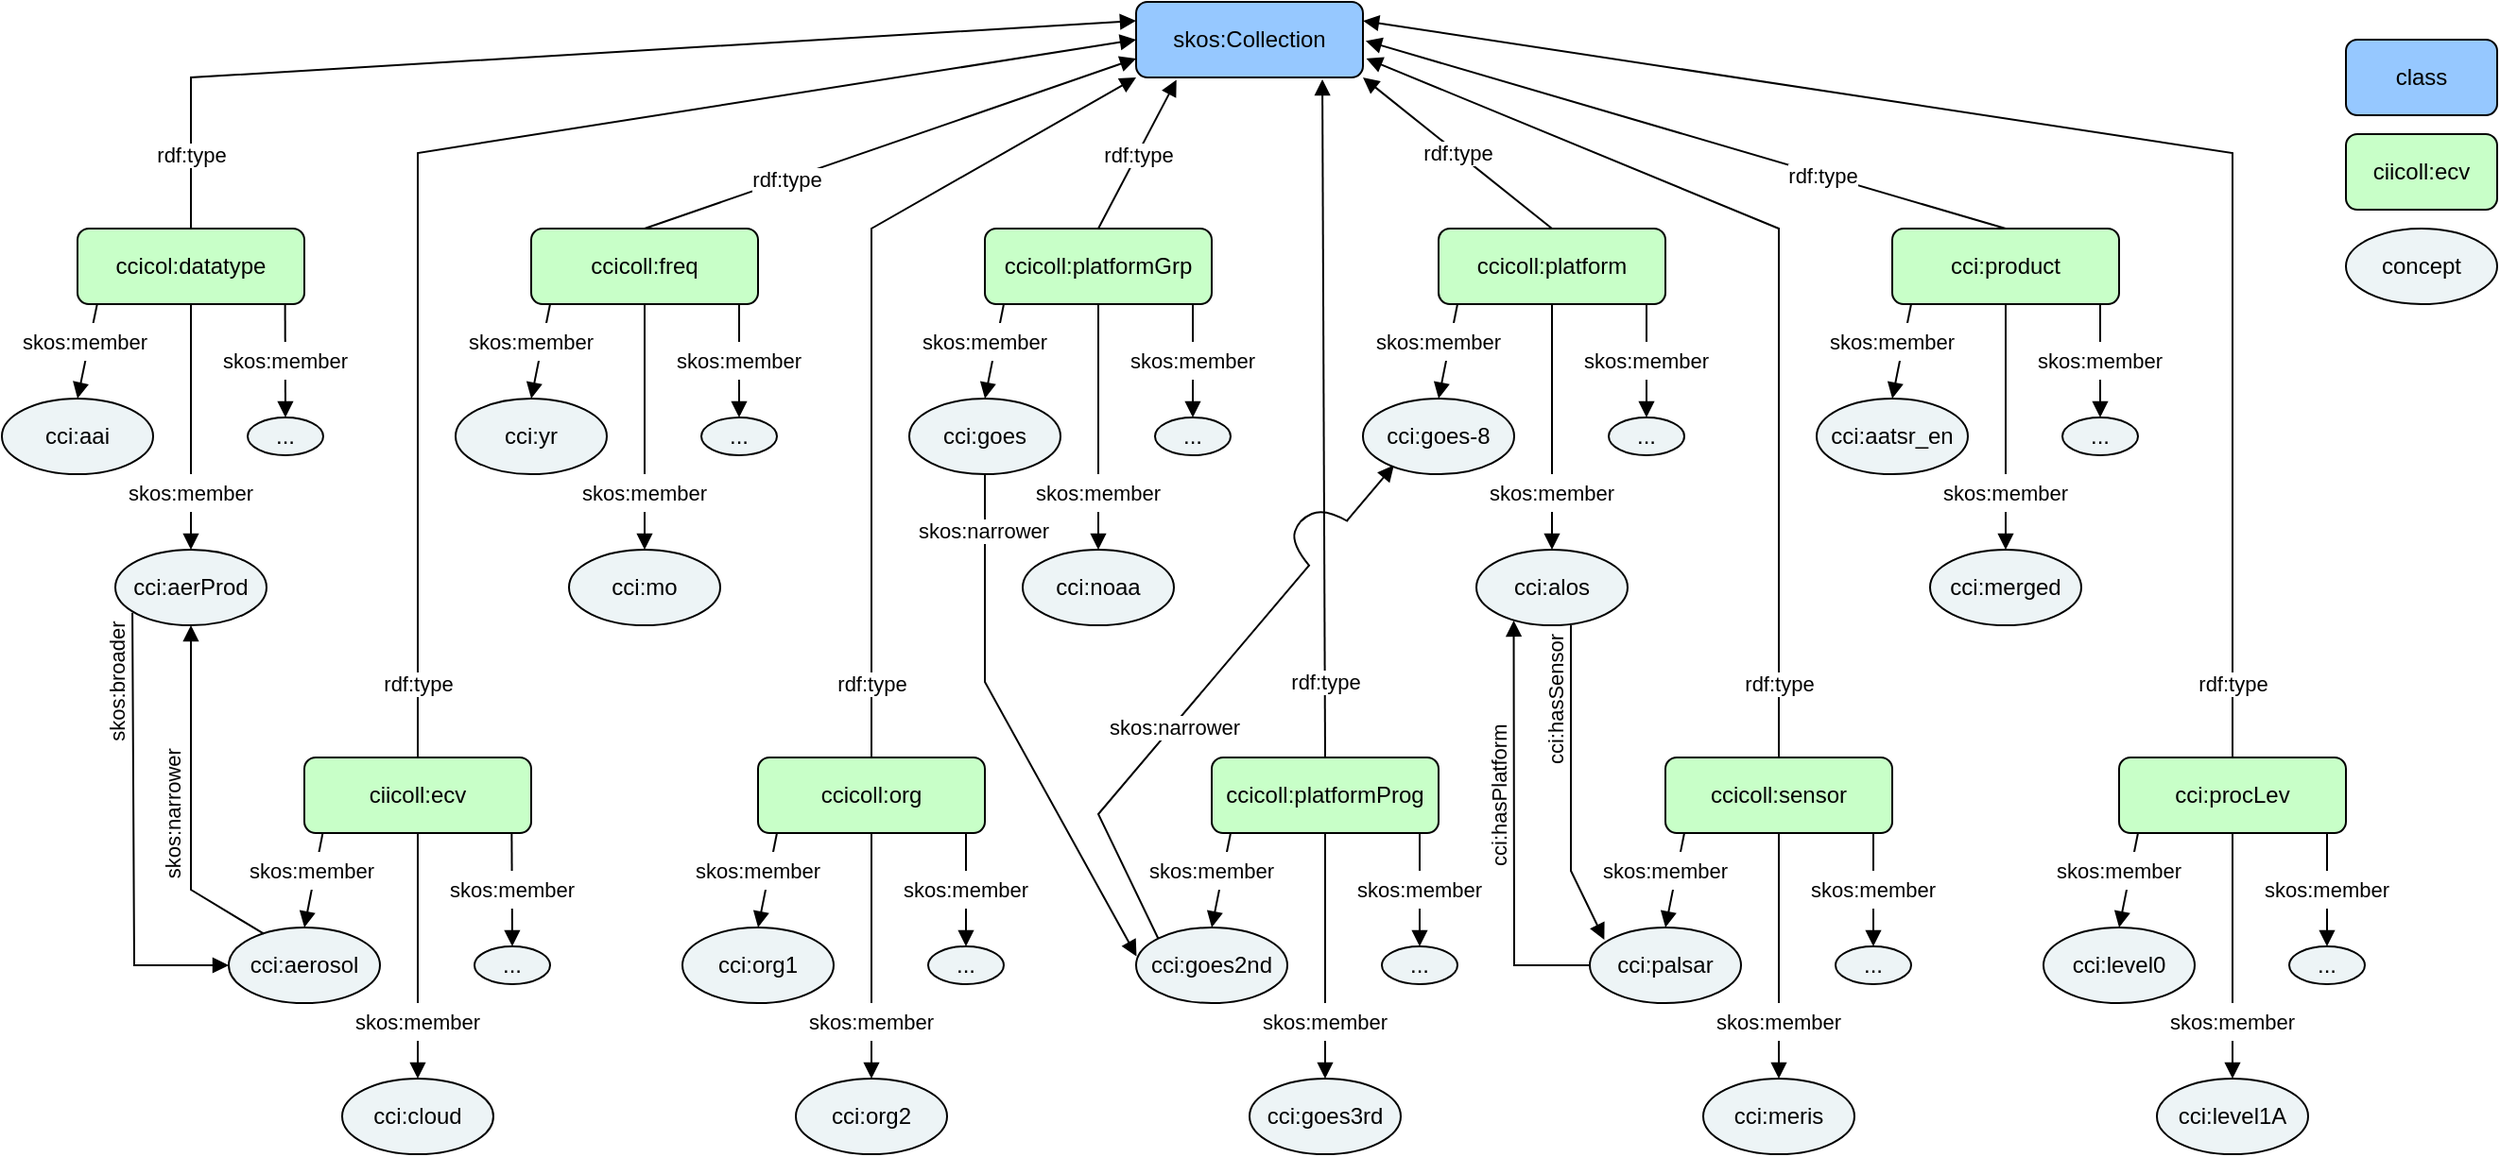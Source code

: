 <mxfile version="26.0.4">
  <diagram name="Page-1" id="fe-s1pJZxnSEh3EJl0vz">
    <mxGraphModel dx="478" dy="342" grid="1" gridSize="10" guides="1" tooltips="1" connect="1" arrows="1" fold="1" page="1" pageScale="1" pageWidth="827" pageHeight="1169" math="0" shadow="0">
      <root>
        <mxCell id="0" />
        <mxCell id="1" parent="0" />
        <mxCell id="W_-8isnoSscy5vpfYAB7-23" value="" style="endArrow=block;html=1;rounded=0;endFill=1;entryX=0.205;entryY=0.882;entryDx=0;entryDy=0;entryPerimeter=0;exitX=0;exitY=0;exitDx=0;exitDy=0;" parent="1" source="omx6cYXq1KbR5YKUjZEp-150" target="omx6cYXq1KbR5YKUjZEp-126" edge="1">
          <mxGeometry width="50" height="50" relative="1" as="geometry">
            <mxPoint x="730" y="340" as="sourcePoint" />
            <mxPoint x="780" y="290" as="targetPoint" />
            <Array as="points">
              <mxPoint x="620" y="430" />
            </Array>
          </mxGeometry>
        </mxCell>
        <mxCell id="W_-8isnoSscy5vpfYAB7-24" value="skos:narrower" style="edgeLabel;html=1;align=center;verticalAlign=middle;resizable=0;points=[];" parent="W_-8isnoSscy5vpfYAB7-23" vertex="1" connectable="0">
          <mxGeometry x="-0.211" y="1" relative="1" as="geometry">
            <mxPoint x="7" y="-6" as="offset" />
          </mxGeometry>
        </mxCell>
        <mxCell id="N7P13DJSQ68SJPg9iMyU-1" value="" style="rounded=0;whiteSpace=wrap;html=1;strokeColor=#FFFFFF;rotation=40;" parent="1" vertex="1">
          <mxGeometry x="736.57" y="271.78" width="10.43" height="30" as="geometry" />
        </mxCell>
        <mxCell id="omx6cYXq1KbR5YKUjZEp-2" value="skos:Collection" style="rounded=1;whiteSpace=wrap;html=1;fillColor=light-dark(#96c8ff, #214c7b);" parent="1" vertex="1">
          <mxGeometry x="640" width="120" height="40" as="geometry" />
        </mxCell>
        <mxCell id="omx6cYXq1KbR5YKUjZEp-167" value="" style="group" parent="1" vertex="1" connectable="0">
          <mxGeometry x="160" y="400" width="190" height="210" as="geometry" />
        </mxCell>
        <mxCell id="omx6cYXq1KbR5YKUjZEp-4" value="ciicoll:ecv" style="rounded=1;whiteSpace=wrap;html=1;fillColor=light-dark(#c8ffc8, #1f2f1e);strokeColor=light-dark(#000000, #446e2c);" parent="omx6cYXq1KbR5YKUjZEp-167" vertex="1">
          <mxGeometry x="40" width="120" height="40" as="geometry" />
        </mxCell>
        <mxCell id="omx6cYXq1KbR5YKUjZEp-92" value="" style="endArrow=block;html=1;rounded=0;entryX=0.5;entryY=0;entryDx=0;entryDy=0;endFill=1;exitX=0.914;exitY=0.992;exitDx=0;exitDy=0;exitPerimeter=0;" parent="omx6cYXq1KbR5YKUjZEp-167" source="omx6cYXq1KbR5YKUjZEp-4" target="omx6cYXq1KbR5YKUjZEp-89" edge="1">
          <mxGeometry width="50" height="50" relative="1" as="geometry">
            <mxPoint x="143" y="40" as="sourcePoint" />
            <mxPoint x="130" y="90" as="targetPoint" />
          </mxGeometry>
        </mxCell>
        <mxCell id="omx6cYXq1KbR5YKUjZEp-91" value="" style="endArrow=block;html=1;rounded=0;exitX=0.5;exitY=1;exitDx=0;exitDy=0;entryX=0.5;entryY=0;entryDx=0;entryDy=0;endFill=1;" parent="omx6cYXq1KbR5YKUjZEp-167" source="omx6cYXq1KbR5YKUjZEp-4" target="omx6cYXq1KbR5YKUjZEp-87" edge="1">
          <mxGeometry width="50" height="50" relative="1" as="geometry">
            <mxPoint x="63" y="50" as="sourcePoint" />
            <mxPoint x="50" y="100" as="targetPoint" />
            <Array as="points" />
          </mxGeometry>
        </mxCell>
        <mxCell id="omx6cYXq1KbR5YKUjZEp-90" value="" style="endArrow=block;html=1;rounded=0;entryX=0.5;entryY=0;entryDx=0;entryDy=0;endFill=1;exitX=0.081;exitY=1;exitDx=0;exitDy=0;exitPerimeter=0;" parent="omx6cYXq1KbR5YKUjZEp-167" source="omx6cYXq1KbR5YKUjZEp-4" target="omx6cYXq1KbR5YKUjZEp-88" edge="1">
          <mxGeometry width="50" height="50" relative="1" as="geometry">
            <mxPoint x="50" y="60" as="sourcePoint" />
            <mxPoint x="680" y="260" as="targetPoint" />
          </mxGeometry>
        </mxCell>
        <mxCell id="omx6cYXq1KbR5YKUjZEp-86" value="" style="group" parent="omx6cYXq1KbR5YKUjZEp-167" vertex="1" connectable="0">
          <mxGeometry y="50" width="190" height="160" as="geometry" />
        </mxCell>
        <mxCell id="omx6cYXq1KbR5YKUjZEp-87" value="cci:cloud" style="ellipse;whiteSpace=wrap;html=1;fillColor=light-dark(#edf4f6, #ededed);" parent="omx6cYXq1KbR5YKUjZEp-86" vertex="1">
          <mxGeometry x="60" y="120" width="80" height="40" as="geometry" />
        </mxCell>
        <mxCell id="omx6cYXq1KbR5YKUjZEp-88" value="cci:aerosol" style="ellipse;whiteSpace=wrap;html=1;fillColor=light-dark(#edf4f6, #ededed);" parent="omx6cYXq1KbR5YKUjZEp-86" vertex="1">
          <mxGeometry y="40" width="80" height="40" as="geometry" />
        </mxCell>
        <mxCell id="omx6cYXq1KbR5YKUjZEp-89" value="..." style="ellipse;whiteSpace=wrap;html=1;fillColor=light-dark(#edf4f6, #ededed);" parent="omx6cYXq1KbR5YKUjZEp-86" vertex="1">
          <mxGeometry x="130" y="50" width="40" height="20" as="geometry" />
        </mxCell>
        <mxCell id="omx6cYXq1KbR5YKUjZEp-93" value="&lt;font style=&quot;font-size: 11px;&quot;&gt;skos:member&lt;/font&gt;" style="text;html=1;align=center;verticalAlign=middle;whiteSpace=wrap;rounded=0;fillColor=default;" parent="omx6cYXq1KbR5YKUjZEp-86" vertex="1">
          <mxGeometry x="4" width="80" height="20" as="geometry" />
        </mxCell>
        <mxCell id="omx6cYXq1KbR5YKUjZEp-94" value="&lt;font style=&quot;font-size: 11px;&quot;&gt;skos:member&lt;/font&gt;" style="text;html=1;align=center;verticalAlign=middle;whiteSpace=wrap;rounded=0;fillColor=default;" parent="omx6cYXq1KbR5YKUjZEp-86" vertex="1">
          <mxGeometry x="110" y="10" width="80" height="20" as="geometry" />
        </mxCell>
        <mxCell id="omx6cYXq1KbR5YKUjZEp-95" value="&lt;font style=&quot;font-size: 11px;&quot;&gt;skos:member&lt;/font&gt;" style="text;html=1;align=center;verticalAlign=middle;whiteSpace=wrap;rounded=0;fillColor=default;" parent="omx6cYXq1KbR5YKUjZEp-86" vertex="1">
          <mxGeometry x="60" y="80" width="80" height="20" as="geometry" />
        </mxCell>
        <mxCell id="omx6cYXq1KbR5YKUjZEp-168" value="" style="group" parent="1" vertex="1" connectable="0">
          <mxGeometry x="280" y="120" width="190" height="210" as="geometry" />
        </mxCell>
        <mxCell id="omx6cYXq1KbR5YKUjZEp-5" value="ccicoll:freq" style="rounded=1;whiteSpace=wrap;html=1;fillColor=light-dark(#c8ffc8, #1f2f1e);" parent="omx6cYXq1KbR5YKUjZEp-168" vertex="1">
          <mxGeometry x="40" width="120" height="40" as="geometry" />
        </mxCell>
        <mxCell id="omx6cYXq1KbR5YKUjZEp-108" value="" style="group" parent="omx6cYXq1KbR5YKUjZEp-168" vertex="1" connectable="0">
          <mxGeometry y="40" width="190" height="170" as="geometry" />
        </mxCell>
        <mxCell id="omx6cYXq1KbR5YKUjZEp-101" value="" style="endArrow=block;html=1;rounded=0;entryX=0.5;entryY=0;entryDx=0;entryDy=0;endFill=1;" parent="omx6cYXq1KbR5YKUjZEp-108" target="omx6cYXq1KbR5YKUjZEp-97" edge="1">
          <mxGeometry width="50" height="50" relative="1" as="geometry">
            <mxPoint x="100" as="sourcePoint" />
            <mxPoint x="50" y="60" as="targetPoint" />
            <Array as="points" />
          </mxGeometry>
        </mxCell>
        <mxCell id="omx6cYXq1KbR5YKUjZEp-102" value="" style="endArrow=block;html=1;rounded=0;entryX=0.5;entryY=0;entryDx=0;entryDy=0;endFill=1;" parent="omx6cYXq1KbR5YKUjZEp-108" target="omx6cYXq1KbR5YKUjZEp-99" edge="1">
          <mxGeometry width="50" height="50" relative="1" as="geometry">
            <mxPoint x="150" as="sourcePoint" />
            <mxPoint x="130" y="50" as="targetPoint" />
          </mxGeometry>
        </mxCell>
        <mxCell id="omx6cYXq1KbR5YKUjZEp-96" value="" style="group" parent="omx6cYXq1KbR5YKUjZEp-108" vertex="1" connectable="0">
          <mxGeometry y="10" width="190" height="160" as="geometry" />
        </mxCell>
        <mxCell id="omx6cYXq1KbR5YKUjZEp-97" value="cci:mo" style="ellipse;whiteSpace=wrap;html=1;fillColor=light-dark(#edf4f6, #ededed);" parent="omx6cYXq1KbR5YKUjZEp-96" vertex="1">
          <mxGeometry x="60" y="120" width="80" height="40" as="geometry" />
        </mxCell>
        <mxCell id="omx6cYXq1KbR5YKUjZEp-98" value="cci:yr" style="ellipse;whiteSpace=wrap;html=1;fillColor=light-dark(#edf4f6, #ededed);" parent="omx6cYXq1KbR5YKUjZEp-96" vertex="1">
          <mxGeometry y="40" width="80" height="40" as="geometry" />
        </mxCell>
        <mxCell id="omx6cYXq1KbR5YKUjZEp-99" value="..." style="ellipse;whiteSpace=wrap;html=1;fillColor=light-dark(#edf4f6, #ededed);" parent="omx6cYXq1KbR5YKUjZEp-96" vertex="1">
          <mxGeometry x="130" y="50" width="40" height="20" as="geometry" />
        </mxCell>
        <mxCell id="omx6cYXq1KbR5YKUjZEp-104" value="&lt;font style=&quot;font-size: 11px;&quot;&gt;skos:member&lt;/font&gt;" style="text;html=1;align=center;verticalAlign=middle;whiteSpace=wrap;rounded=0;fillColor=default;" parent="omx6cYXq1KbR5YKUjZEp-96" vertex="1">
          <mxGeometry x="110" y="10" width="80" height="20" as="geometry" />
        </mxCell>
        <mxCell id="omx6cYXq1KbR5YKUjZEp-105" value="&lt;font style=&quot;font-size: 11px;&quot;&gt;skos:member&lt;/font&gt;" style="text;html=1;align=center;verticalAlign=middle;whiteSpace=wrap;rounded=0;fillColor=default;" parent="omx6cYXq1KbR5YKUjZEp-96" vertex="1">
          <mxGeometry x="60" y="80" width="80" height="20" as="geometry" />
        </mxCell>
        <mxCell id="omx6cYXq1KbR5YKUjZEp-143" value="" style="endArrow=none;html=1;rounded=0;endFill=0;startArrow=block;startFill=1;" parent="omx6cYXq1KbR5YKUjZEp-96" edge="1">
          <mxGeometry width="50" height="50" relative="1" as="geometry">
            <mxPoint x="40" y="40" as="sourcePoint" />
            <mxPoint x="50" y="-10" as="targetPoint" />
          </mxGeometry>
        </mxCell>
        <mxCell id="omx6cYXq1KbR5YKUjZEp-103" value="&lt;font style=&quot;font-size: 11px;&quot;&gt;skos:member&lt;/font&gt;" style="text;html=1;align=center;verticalAlign=middle;whiteSpace=wrap;rounded=0;fillColor=default;" parent="omx6cYXq1KbR5YKUjZEp-96" vertex="1">
          <mxGeometry width="80" height="20" as="geometry" />
        </mxCell>
        <mxCell id="omx6cYXq1KbR5YKUjZEp-169" value="" style="group" parent="1" vertex="1" connectable="0">
          <mxGeometry x="400" y="400" width="190" height="210" as="geometry" />
        </mxCell>
        <mxCell id="omx6cYXq1KbR5YKUjZEp-6" value="ccicoll:org" style="rounded=1;whiteSpace=wrap;html=1;fillColor=light-dark(#c8ffc8, #ededed);" parent="omx6cYXq1KbR5YKUjZEp-169" vertex="1">
          <mxGeometry x="40" width="120" height="40" as="geometry" />
        </mxCell>
        <mxCell id="omx6cYXq1KbR5YKUjZEp-109" value="" style="group" parent="omx6cYXq1KbR5YKUjZEp-169" vertex="1" connectable="0">
          <mxGeometry y="40" width="190" height="170" as="geometry" />
        </mxCell>
        <mxCell id="omx6cYXq1KbR5YKUjZEp-110" value="" style="endArrow=block;html=1;rounded=0;entryX=0.5;entryY=0;entryDx=0;entryDy=0;endFill=1;" parent="omx6cYXq1KbR5YKUjZEp-109" target="omx6cYXq1KbR5YKUjZEp-114" edge="1">
          <mxGeometry width="50" height="50" relative="1" as="geometry">
            <mxPoint x="100" as="sourcePoint" />
            <mxPoint x="50" y="60" as="targetPoint" />
            <Array as="points" />
          </mxGeometry>
        </mxCell>
        <mxCell id="omx6cYXq1KbR5YKUjZEp-111" value="" style="endArrow=block;html=1;rounded=0;entryX=0.5;entryY=0;entryDx=0;entryDy=0;endFill=1;" parent="omx6cYXq1KbR5YKUjZEp-109" target="omx6cYXq1KbR5YKUjZEp-116" edge="1">
          <mxGeometry width="50" height="50" relative="1" as="geometry">
            <mxPoint x="150" as="sourcePoint" />
            <mxPoint x="130" y="50" as="targetPoint" />
          </mxGeometry>
        </mxCell>
        <mxCell id="omx6cYXq1KbR5YKUjZEp-112" value="" style="endArrow=block;html=1;rounded=0;entryX=0.5;entryY=0;entryDx=0;entryDy=0;endFill=1;" parent="omx6cYXq1KbR5YKUjZEp-109" target="omx6cYXq1KbR5YKUjZEp-115" edge="1">
          <mxGeometry width="50" height="50" relative="1" as="geometry">
            <mxPoint x="50" as="sourcePoint" />
            <mxPoint x="680" y="220" as="targetPoint" />
          </mxGeometry>
        </mxCell>
        <mxCell id="omx6cYXq1KbR5YKUjZEp-113" value="" style="group" parent="omx6cYXq1KbR5YKUjZEp-109" vertex="1" connectable="0">
          <mxGeometry y="10" width="190" height="160" as="geometry" />
        </mxCell>
        <mxCell id="omx6cYXq1KbR5YKUjZEp-114" value="cci:org2" style="ellipse;whiteSpace=wrap;html=1;fillColor=light-dark(#edf4f6, #ededed);" parent="omx6cYXq1KbR5YKUjZEp-113" vertex="1">
          <mxGeometry x="60" y="120" width="80" height="40" as="geometry" />
        </mxCell>
        <mxCell id="omx6cYXq1KbR5YKUjZEp-115" value="cci:org1" style="ellipse;whiteSpace=wrap;html=1;fillColor=light-dark(#edf4f6, #ededed);" parent="omx6cYXq1KbR5YKUjZEp-113" vertex="1">
          <mxGeometry y="40" width="80" height="40" as="geometry" />
        </mxCell>
        <mxCell id="omx6cYXq1KbR5YKUjZEp-116" value="..." style="ellipse;whiteSpace=wrap;html=1;fillColor=light-dark(#edf4f6, #ededed);" parent="omx6cYXq1KbR5YKUjZEp-113" vertex="1">
          <mxGeometry x="130" y="50" width="40" height="20" as="geometry" />
        </mxCell>
        <mxCell id="omx6cYXq1KbR5YKUjZEp-117" value="&lt;font style=&quot;font-size: 11px;&quot;&gt;skos:member&lt;/font&gt;" style="text;html=1;align=center;verticalAlign=middle;whiteSpace=wrap;rounded=0;fillColor=default;" parent="omx6cYXq1KbR5YKUjZEp-113" vertex="1">
          <mxGeometry width="80" height="20" as="geometry" />
        </mxCell>
        <mxCell id="omx6cYXq1KbR5YKUjZEp-118" value="&lt;font style=&quot;font-size: 11px;&quot;&gt;skos:member&lt;/font&gt;" style="text;html=1;align=center;verticalAlign=middle;whiteSpace=wrap;rounded=0;fillColor=default;" parent="omx6cYXq1KbR5YKUjZEp-113" vertex="1">
          <mxGeometry x="110" y="10" width="80" height="20" as="geometry" />
        </mxCell>
        <mxCell id="omx6cYXq1KbR5YKUjZEp-119" value="&lt;font style=&quot;font-size: 11px;&quot;&gt;skos:member&lt;/font&gt;" style="text;html=1;align=center;verticalAlign=middle;whiteSpace=wrap;rounded=0;fillColor=default;" parent="omx6cYXq1KbR5YKUjZEp-113" vertex="1">
          <mxGeometry x="60" y="80" width="80" height="20" as="geometry" />
        </mxCell>
        <mxCell id="omx6cYXq1KbR5YKUjZEp-170" value="" style="group" parent="1" vertex="1" connectable="0">
          <mxGeometry x="760" y="120" width="190" height="210" as="geometry" />
        </mxCell>
        <mxCell id="omx6cYXq1KbR5YKUjZEp-9" value="ccicoll:platform" style="rounded=1;whiteSpace=wrap;html=1;fillColor=light-dark(#c8ffc8, #ededed);" parent="omx6cYXq1KbR5YKUjZEp-170" vertex="1">
          <mxGeometry x="40" width="120" height="40" as="geometry" />
        </mxCell>
        <mxCell id="omx6cYXq1KbR5YKUjZEp-120" value="" style="group" parent="omx6cYXq1KbR5YKUjZEp-170" vertex="1" connectable="0">
          <mxGeometry y="40" width="190" height="170" as="geometry" />
        </mxCell>
        <mxCell id="omx6cYXq1KbR5YKUjZEp-121" value="" style="endArrow=block;html=1;rounded=0;entryX=0.5;entryY=0;entryDx=0;entryDy=0;endFill=1;" parent="omx6cYXq1KbR5YKUjZEp-120" target="omx6cYXq1KbR5YKUjZEp-125" edge="1">
          <mxGeometry width="50" height="50" relative="1" as="geometry">
            <mxPoint x="100" as="sourcePoint" />
            <mxPoint x="50" y="60" as="targetPoint" />
            <Array as="points" />
          </mxGeometry>
        </mxCell>
        <mxCell id="omx6cYXq1KbR5YKUjZEp-122" value="" style="endArrow=block;html=1;rounded=0;entryX=0.5;entryY=0;entryDx=0;entryDy=0;endFill=1;" parent="omx6cYXq1KbR5YKUjZEp-120" target="omx6cYXq1KbR5YKUjZEp-127" edge="1">
          <mxGeometry width="50" height="50" relative="1" as="geometry">
            <mxPoint x="150" as="sourcePoint" />
            <mxPoint x="130" y="50" as="targetPoint" />
          </mxGeometry>
        </mxCell>
        <mxCell id="omx6cYXq1KbR5YKUjZEp-123" value="" style="endArrow=block;html=1;rounded=0;entryX=0.5;entryY=0;entryDx=0;entryDy=0;endFill=1;" parent="omx6cYXq1KbR5YKUjZEp-120" target="omx6cYXq1KbR5YKUjZEp-126" edge="1">
          <mxGeometry width="50" height="50" relative="1" as="geometry">
            <mxPoint x="50" as="sourcePoint" />
            <mxPoint x="680" y="220" as="targetPoint" />
          </mxGeometry>
        </mxCell>
        <mxCell id="omx6cYXq1KbR5YKUjZEp-124" value="" style="group" parent="omx6cYXq1KbR5YKUjZEp-120" vertex="1" connectable="0">
          <mxGeometry y="10" width="190" height="160" as="geometry" />
        </mxCell>
        <mxCell id="omx6cYXq1KbR5YKUjZEp-125" value="cci:alos" style="ellipse;whiteSpace=wrap;html=1;fillColor=light-dark(#edf4f6, #ededed);" parent="omx6cYXq1KbR5YKUjZEp-124" vertex="1">
          <mxGeometry x="60" y="120" width="80" height="40" as="geometry" />
        </mxCell>
        <mxCell id="omx6cYXq1KbR5YKUjZEp-126" value="cci:goes-8" style="ellipse;whiteSpace=wrap;html=1;fillColor=light-dark(#edf4f6, #ededed);" parent="omx6cYXq1KbR5YKUjZEp-124" vertex="1">
          <mxGeometry y="40" width="80" height="40" as="geometry" />
        </mxCell>
        <mxCell id="omx6cYXq1KbR5YKUjZEp-127" value="..." style="ellipse;whiteSpace=wrap;html=1;fillColor=light-dark(#edf4f6, #ededed);" parent="omx6cYXq1KbR5YKUjZEp-124" vertex="1">
          <mxGeometry x="130" y="50" width="40" height="20" as="geometry" />
        </mxCell>
        <mxCell id="omx6cYXq1KbR5YKUjZEp-128" value="&lt;font style=&quot;font-size: 11px;&quot;&gt;skos:member&lt;/font&gt;" style="text;html=1;align=center;verticalAlign=middle;whiteSpace=wrap;rounded=0;fillColor=default;" parent="omx6cYXq1KbR5YKUjZEp-124" vertex="1">
          <mxGeometry width="80" height="20" as="geometry" />
        </mxCell>
        <mxCell id="omx6cYXq1KbR5YKUjZEp-129" value="&lt;font style=&quot;font-size: 11px;&quot;&gt;skos:member&lt;/font&gt;" style="text;html=1;align=center;verticalAlign=middle;whiteSpace=wrap;rounded=0;fillColor=default;" parent="omx6cYXq1KbR5YKUjZEp-124" vertex="1">
          <mxGeometry x="110" y="10" width="80" height="20" as="geometry" />
        </mxCell>
        <mxCell id="omx6cYXq1KbR5YKUjZEp-130" value="&lt;font style=&quot;font-size: 11px;&quot;&gt;skos:member&lt;/font&gt;" style="text;html=1;align=center;verticalAlign=middle;whiteSpace=wrap;rounded=0;fillColor=default;" parent="omx6cYXq1KbR5YKUjZEp-124" vertex="1">
          <mxGeometry x="60" y="80" width="80" height="20" as="geometry" />
        </mxCell>
        <mxCell id="omx6cYXq1KbR5YKUjZEp-171" value="" style="group" parent="1" vertex="1" connectable="0">
          <mxGeometry x="520" y="120" width="190" height="210" as="geometry" />
        </mxCell>
        <mxCell id="omx6cYXq1KbR5YKUjZEp-7" value="ccicoll:platformGrp" style="rounded=1;whiteSpace=wrap;html=1;fillColor=light-dark(#c8ffc8, #ededed);" parent="omx6cYXq1KbR5YKUjZEp-171" vertex="1">
          <mxGeometry x="40" width="120" height="40" as="geometry" />
        </mxCell>
        <mxCell id="omx6cYXq1KbR5YKUjZEp-131" value="" style="group" parent="omx6cYXq1KbR5YKUjZEp-171" vertex="1" connectable="0">
          <mxGeometry y="40" width="190" height="170" as="geometry" />
        </mxCell>
        <mxCell id="omx6cYXq1KbR5YKUjZEp-132" value="" style="endArrow=block;html=1;rounded=0;entryX=0.5;entryY=0;entryDx=0;entryDy=0;endFill=1;" parent="omx6cYXq1KbR5YKUjZEp-131" target="omx6cYXq1KbR5YKUjZEp-136" edge="1">
          <mxGeometry width="50" height="50" relative="1" as="geometry">
            <mxPoint x="100" as="sourcePoint" />
            <mxPoint x="50" y="60" as="targetPoint" />
            <Array as="points" />
          </mxGeometry>
        </mxCell>
        <mxCell id="omx6cYXq1KbR5YKUjZEp-133" value="" style="endArrow=block;html=1;rounded=0;entryX=0.5;entryY=0;entryDx=0;entryDy=0;endFill=1;" parent="omx6cYXq1KbR5YKUjZEp-131" target="omx6cYXq1KbR5YKUjZEp-138" edge="1">
          <mxGeometry width="50" height="50" relative="1" as="geometry">
            <mxPoint x="150" as="sourcePoint" />
            <mxPoint x="130" y="50" as="targetPoint" />
          </mxGeometry>
        </mxCell>
        <mxCell id="omx6cYXq1KbR5YKUjZEp-134" value="" style="endArrow=block;html=1;rounded=0;entryX=0.5;entryY=0;entryDx=0;entryDy=0;endFill=1;" parent="omx6cYXq1KbR5YKUjZEp-131" target="omx6cYXq1KbR5YKUjZEp-137" edge="1">
          <mxGeometry width="50" height="50" relative="1" as="geometry">
            <mxPoint x="50" as="sourcePoint" />
            <mxPoint x="680" y="220" as="targetPoint" />
          </mxGeometry>
        </mxCell>
        <mxCell id="omx6cYXq1KbR5YKUjZEp-135" value="" style="group" parent="omx6cYXq1KbR5YKUjZEp-131" vertex="1" connectable="0">
          <mxGeometry y="10" width="190" height="160" as="geometry" />
        </mxCell>
        <mxCell id="omx6cYXq1KbR5YKUjZEp-136" value="cci:noaa" style="ellipse;whiteSpace=wrap;html=1;fillColor=light-dark(#edf4f6, #ededed);" parent="omx6cYXq1KbR5YKUjZEp-135" vertex="1">
          <mxGeometry x="60" y="120" width="80" height="40" as="geometry" />
        </mxCell>
        <mxCell id="omx6cYXq1KbR5YKUjZEp-137" value="cci:goes" style="ellipse;whiteSpace=wrap;html=1;fillColor=light-dark(#edf4f6, #ededed);" parent="omx6cYXq1KbR5YKUjZEp-135" vertex="1">
          <mxGeometry y="40" width="80" height="40" as="geometry" />
        </mxCell>
        <mxCell id="omx6cYXq1KbR5YKUjZEp-138" value="..." style="ellipse;whiteSpace=wrap;html=1;fillColor=light-dark(#edf4f6, #ededed);" parent="omx6cYXq1KbR5YKUjZEp-135" vertex="1">
          <mxGeometry x="130" y="50" width="40" height="20" as="geometry" />
        </mxCell>
        <mxCell id="omx6cYXq1KbR5YKUjZEp-139" value="&lt;font style=&quot;font-size: 11px;&quot;&gt;skos:member&lt;/font&gt;" style="text;html=1;align=center;verticalAlign=middle;whiteSpace=wrap;rounded=0;fillColor=default;" parent="omx6cYXq1KbR5YKUjZEp-135" vertex="1">
          <mxGeometry width="80" height="20" as="geometry" />
        </mxCell>
        <mxCell id="omx6cYXq1KbR5YKUjZEp-140" value="&lt;font style=&quot;font-size: 11px;&quot;&gt;skos:member&lt;/font&gt;" style="text;html=1;align=center;verticalAlign=middle;whiteSpace=wrap;rounded=0;fillColor=default;" parent="omx6cYXq1KbR5YKUjZEp-135" vertex="1">
          <mxGeometry x="110" y="10" width="80" height="20" as="geometry" />
        </mxCell>
        <mxCell id="omx6cYXq1KbR5YKUjZEp-141" value="&lt;font style=&quot;font-size: 11px;&quot;&gt;skos:member&lt;/font&gt;" style="text;html=1;align=center;verticalAlign=middle;whiteSpace=wrap;rounded=0;fillColor=default;" parent="omx6cYXq1KbR5YKUjZEp-135" vertex="1">
          <mxGeometry x="60" y="80" width="80" height="20" as="geometry" />
        </mxCell>
        <mxCell id="omx6cYXq1KbR5YKUjZEp-172" value="" style="group" parent="1" vertex="1" connectable="0">
          <mxGeometry x="640" y="400" width="190" height="210" as="geometry" />
        </mxCell>
        <mxCell id="omx6cYXq1KbR5YKUjZEp-8" value="ccicoll:platformProg" style="rounded=1;whiteSpace=wrap;html=1;fillColor=light-dark(#c8ffc8, #ededed);" parent="omx6cYXq1KbR5YKUjZEp-172" vertex="1">
          <mxGeometry x="40" width="120" height="40" as="geometry" />
        </mxCell>
        <mxCell id="omx6cYXq1KbR5YKUjZEp-144" value="" style="group" parent="omx6cYXq1KbR5YKUjZEp-172" vertex="1" connectable="0">
          <mxGeometry y="40" width="190" height="170" as="geometry" />
        </mxCell>
        <mxCell id="omx6cYXq1KbR5YKUjZEp-145" value="" style="endArrow=block;html=1;rounded=0;entryX=0.5;entryY=0;entryDx=0;entryDy=0;endFill=1;" parent="omx6cYXq1KbR5YKUjZEp-144" target="omx6cYXq1KbR5YKUjZEp-149" edge="1">
          <mxGeometry width="50" height="50" relative="1" as="geometry">
            <mxPoint x="100" as="sourcePoint" />
            <mxPoint x="50" y="60" as="targetPoint" />
            <Array as="points" />
          </mxGeometry>
        </mxCell>
        <mxCell id="omx6cYXq1KbR5YKUjZEp-146" value="" style="endArrow=block;html=1;rounded=0;entryX=0.5;entryY=0;entryDx=0;entryDy=0;endFill=1;" parent="omx6cYXq1KbR5YKUjZEp-144" target="omx6cYXq1KbR5YKUjZEp-151" edge="1">
          <mxGeometry width="50" height="50" relative="1" as="geometry">
            <mxPoint x="150" as="sourcePoint" />
            <mxPoint x="130" y="50" as="targetPoint" />
          </mxGeometry>
        </mxCell>
        <mxCell id="omx6cYXq1KbR5YKUjZEp-147" value="" style="endArrow=block;html=1;rounded=0;entryX=0.5;entryY=0;entryDx=0;entryDy=0;endFill=1;" parent="omx6cYXq1KbR5YKUjZEp-144" target="omx6cYXq1KbR5YKUjZEp-150" edge="1">
          <mxGeometry width="50" height="50" relative="1" as="geometry">
            <mxPoint x="50" as="sourcePoint" />
            <mxPoint x="680" y="220" as="targetPoint" />
          </mxGeometry>
        </mxCell>
        <mxCell id="omx6cYXq1KbR5YKUjZEp-148" value="" style="group" parent="omx6cYXq1KbR5YKUjZEp-144" vertex="1" connectable="0">
          <mxGeometry y="10" width="190" height="160" as="geometry" />
        </mxCell>
        <mxCell id="omx6cYXq1KbR5YKUjZEp-149" value="cci:goes3rd" style="ellipse;whiteSpace=wrap;html=1;fillColor=light-dark(#edf4f6, #ededed);" parent="omx6cYXq1KbR5YKUjZEp-148" vertex="1">
          <mxGeometry x="60" y="120" width="80" height="40" as="geometry" />
        </mxCell>
        <mxCell id="omx6cYXq1KbR5YKUjZEp-150" value="cci:goes2nd" style="ellipse;whiteSpace=wrap;html=1;fillColor=light-dark(#edf4f6, #ededed);" parent="omx6cYXq1KbR5YKUjZEp-148" vertex="1">
          <mxGeometry y="40" width="80" height="40" as="geometry" />
        </mxCell>
        <mxCell id="omx6cYXq1KbR5YKUjZEp-151" value="..." style="ellipse;whiteSpace=wrap;html=1;fillColor=light-dark(#edf4f6, #ededed);" parent="omx6cYXq1KbR5YKUjZEp-148" vertex="1">
          <mxGeometry x="130" y="50" width="40" height="20" as="geometry" />
        </mxCell>
        <mxCell id="omx6cYXq1KbR5YKUjZEp-152" value="&lt;font style=&quot;font-size: 11px;&quot;&gt;skos:member&lt;/font&gt;" style="text;html=1;align=center;verticalAlign=middle;whiteSpace=wrap;rounded=0;fillColor=default;" parent="omx6cYXq1KbR5YKUjZEp-148" vertex="1">
          <mxGeometry width="80" height="20" as="geometry" />
        </mxCell>
        <mxCell id="omx6cYXq1KbR5YKUjZEp-153" value="&lt;font style=&quot;font-size: 11px;&quot;&gt;skos:member&lt;/font&gt;" style="text;html=1;align=center;verticalAlign=middle;whiteSpace=wrap;rounded=0;fillColor=default;" parent="omx6cYXq1KbR5YKUjZEp-148" vertex="1">
          <mxGeometry x="110" y="10" width="80" height="20" as="geometry" />
        </mxCell>
        <mxCell id="omx6cYXq1KbR5YKUjZEp-154" value="&lt;font style=&quot;font-size: 11px;&quot;&gt;skos:member&lt;/font&gt;" style="text;html=1;align=center;verticalAlign=middle;whiteSpace=wrap;rounded=0;fillColor=default;" parent="omx6cYXq1KbR5YKUjZEp-148" vertex="1">
          <mxGeometry x="60" y="80" width="80" height="20" as="geometry" />
        </mxCell>
        <mxCell id="omx6cYXq1KbR5YKUjZEp-195" value="" style="group" parent="1" vertex="1" connectable="0">
          <mxGeometry x="1000" y="120" width="190" height="210" as="geometry" />
        </mxCell>
        <mxCell id="omx6cYXq1KbR5YKUjZEp-12" value="cci:product" style="rounded=1;whiteSpace=wrap;html=1;fillColor=light-dark(#c8ffc8, #ededed);" parent="omx6cYXq1KbR5YKUjZEp-195" vertex="1">
          <mxGeometry x="40" width="120" height="40" as="geometry" />
        </mxCell>
        <mxCell id="omx6cYXq1KbR5YKUjZEp-173" value="" style="group" parent="omx6cYXq1KbR5YKUjZEp-195" vertex="1" connectable="0">
          <mxGeometry y="40" width="190" height="170" as="geometry" />
        </mxCell>
        <mxCell id="omx6cYXq1KbR5YKUjZEp-174" value="" style="endArrow=block;html=1;rounded=0;entryX=0.5;entryY=0;entryDx=0;entryDy=0;endFill=1;" parent="omx6cYXq1KbR5YKUjZEp-173" target="omx6cYXq1KbR5YKUjZEp-178" edge="1">
          <mxGeometry width="50" height="50" relative="1" as="geometry">
            <mxPoint x="100" as="sourcePoint" />
            <mxPoint x="50" y="60" as="targetPoint" />
            <Array as="points" />
          </mxGeometry>
        </mxCell>
        <mxCell id="omx6cYXq1KbR5YKUjZEp-175" value="" style="endArrow=block;html=1;rounded=0;entryX=0.5;entryY=0;entryDx=0;entryDy=0;endFill=1;" parent="omx6cYXq1KbR5YKUjZEp-173" target="omx6cYXq1KbR5YKUjZEp-180" edge="1">
          <mxGeometry width="50" height="50" relative="1" as="geometry">
            <mxPoint x="150" as="sourcePoint" />
            <mxPoint x="130" y="50" as="targetPoint" />
          </mxGeometry>
        </mxCell>
        <mxCell id="omx6cYXq1KbR5YKUjZEp-176" value="" style="endArrow=block;html=1;rounded=0;entryX=0.5;entryY=0;entryDx=0;entryDy=0;endFill=1;" parent="omx6cYXq1KbR5YKUjZEp-173" target="omx6cYXq1KbR5YKUjZEp-179" edge="1">
          <mxGeometry width="50" height="50" relative="1" as="geometry">
            <mxPoint x="50" as="sourcePoint" />
            <mxPoint x="680" y="220" as="targetPoint" />
          </mxGeometry>
        </mxCell>
        <mxCell id="omx6cYXq1KbR5YKUjZEp-177" value="" style="group" parent="omx6cYXq1KbR5YKUjZEp-173" vertex="1" connectable="0">
          <mxGeometry y="10" width="190" height="160" as="geometry" />
        </mxCell>
        <mxCell id="omx6cYXq1KbR5YKUjZEp-178" value="cci:merged" style="ellipse;whiteSpace=wrap;html=1;fillColor=light-dark(#edf4f6, #ededed);" parent="omx6cYXq1KbR5YKUjZEp-177" vertex="1">
          <mxGeometry x="60" y="120" width="80" height="40" as="geometry" />
        </mxCell>
        <mxCell id="omx6cYXq1KbR5YKUjZEp-179" value="cci:aatsr_en" style="ellipse;whiteSpace=wrap;html=1;fillColor=light-dark(#edf4f6, #ededed);" parent="omx6cYXq1KbR5YKUjZEp-177" vertex="1">
          <mxGeometry y="40" width="80" height="40" as="geometry" />
        </mxCell>
        <mxCell id="omx6cYXq1KbR5YKUjZEp-180" value="..." style="ellipse;whiteSpace=wrap;html=1;fillColor=light-dark(#edf4f6, #ededed);" parent="omx6cYXq1KbR5YKUjZEp-177" vertex="1">
          <mxGeometry x="130" y="50" width="40" height="20" as="geometry" />
        </mxCell>
        <mxCell id="omx6cYXq1KbR5YKUjZEp-181" value="&lt;font style=&quot;font-size: 11px;&quot;&gt;skos:member&lt;/font&gt;" style="text;html=1;align=center;verticalAlign=middle;whiteSpace=wrap;rounded=0;fillColor=default;" parent="omx6cYXq1KbR5YKUjZEp-177" vertex="1">
          <mxGeometry width="80" height="20" as="geometry" />
        </mxCell>
        <mxCell id="omx6cYXq1KbR5YKUjZEp-182" value="&lt;font style=&quot;font-size: 11px;&quot;&gt;skos:member&lt;/font&gt;" style="text;html=1;align=center;verticalAlign=middle;whiteSpace=wrap;rounded=0;fillColor=default;" parent="omx6cYXq1KbR5YKUjZEp-177" vertex="1">
          <mxGeometry x="110" y="10" width="80" height="20" as="geometry" />
        </mxCell>
        <mxCell id="omx6cYXq1KbR5YKUjZEp-183" value="&lt;font style=&quot;font-size: 11px;&quot;&gt;skos:member&lt;/font&gt;" style="text;html=1;align=center;verticalAlign=middle;whiteSpace=wrap;rounded=0;fillColor=default;" parent="omx6cYXq1KbR5YKUjZEp-177" vertex="1">
          <mxGeometry x="60" y="80" width="80" height="20" as="geometry" />
        </mxCell>
        <mxCell id="omx6cYXq1KbR5YKUjZEp-196" value="" style="group" parent="1" vertex="1" connectable="0">
          <mxGeometry x="1120" y="400" width="190" height="210" as="geometry" />
        </mxCell>
        <mxCell id="omx6cYXq1KbR5YKUjZEp-11" value="cci:procLev" style="rounded=1;whiteSpace=wrap;html=1;fillColor=light-dark(#c8ffc8, #ededed);" parent="omx6cYXq1KbR5YKUjZEp-196" vertex="1">
          <mxGeometry x="40" width="120" height="40" as="geometry" />
        </mxCell>
        <mxCell id="omx6cYXq1KbR5YKUjZEp-184" value="" style="group" parent="omx6cYXq1KbR5YKUjZEp-196" vertex="1" connectable="0">
          <mxGeometry y="40" width="190" height="170" as="geometry" />
        </mxCell>
        <mxCell id="omx6cYXq1KbR5YKUjZEp-185" value="" style="endArrow=block;html=1;rounded=0;entryX=0.5;entryY=0;entryDx=0;entryDy=0;endFill=1;" parent="omx6cYXq1KbR5YKUjZEp-184" target="omx6cYXq1KbR5YKUjZEp-189" edge="1">
          <mxGeometry width="50" height="50" relative="1" as="geometry">
            <mxPoint x="100" as="sourcePoint" />
            <mxPoint x="50" y="60" as="targetPoint" />
            <Array as="points" />
          </mxGeometry>
        </mxCell>
        <mxCell id="omx6cYXq1KbR5YKUjZEp-186" value="" style="endArrow=block;html=1;rounded=0;entryX=0.5;entryY=0;entryDx=0;entryDy=0;endFill=1;" parent="omx6cYXq1KbR5YKUjZEp-184" target="omx6cYXq1KbR5YKUjZEp-191" edge="1">
          <mxGeometry width="50" height="50" relative="1" as="geometry">
            <mxPoint x="150" as="sourcePoint" />
            <mxPoint x="130" y="50" as="targetPoint" />
          </mxGeometry>
        </mxCell>
        <mxCell id="omx6cYXq1KbR5YKUjZEp-187" value="" style="endArrow=block;html=1;rounded=0;entryX=0.5;entryY=0;entryDx=0;entryDy=0;endFill=1;" parent="omx6cYXq1KbR5YKUjZEp-184" target="omx6cYXq1KbR5YKUjZEp-190" edge="1">
          <mxGeometry width="50" height="50" relative="1" as="geometry">
            <mxPoint x="50" as="sourcePoint" />
            <mxPoint x="680" y="220" as="targetPoint" />
          </mxGeometry>
        </mxCell>
        <mxCell id="omx6cYXq1KbR5YKUjZEp-188" value="" style="group" parent="omx6cYXq1KbR5YKUjZEp-184" vertex="1" connectable="0">
          <mxGeometry y="10" width="190" height="160" as="geometry" />
        </mxCell>
        <mxCell id="omx6cYXq1KbR5YKUjZEp-189" value="cci:level1A" style="ellipse;whiteSpace=wrap;html=1;fillColor=light-dark(#edf4f6, #ededed);" parent="omx6cYXq1KbR5YKUjZEp-188" vertex="1">
          <mxGeometry x="60" y="120" width="80" height="40" as="geometry" />
        </mxCell>
        <mxCell id="omx6cYXq1KbR5YKUjZEp-190" value="cci:level0" style="ellipse;whiteSpace=wrap;html=1;fillColor=light-dark(#edf4f6, #ededed);" parent="omx6cYXq1KbR5YKUjZEp-188" vertex="1">
          <mxGeometry y="40" width="80" height="40" as="geometry" />
        </mxCell>
        <mxCell id="omx6cYXq1KbR5YKUjZEp-191" value="..." style="ellipse;whiteSpace=wrap;html=1;fillColor=light-dark(#edf4f6, #ededed);" parent="omx6cYXq1KbR5YKUjZEp-188" vertex="1">
          <mxGeometry x="130" y="50" width="40" height="20" as="geometry" />
        </mxCell>
        <mxCell id="omx6cYXq1KbR5YKUjZEp-192" value="&lt;font style=&quot;font-size: 11px;&quot;&gt;skos:member&lt;/font&gt;" style="text;html=1;align=center;verticalAlign=middle;whiteSpace=wrap;rounded=0;fillColor=default;" parent="omx6cYXq1KbR5YKUjZEp-188" vertex="1">
          <mxGeometry width="80" height="20" as="geometry" />
        </mxCell>
        <mxCell id="omx6cYXq1KbR5YKUjZEp-193" value="&lt;font style=&quot;font-size: 11px;&quot;&gt;skos:member&lt;/font&gt;" style="text;html=1;align=center;verticalAlign=middle;whiteSpace=wrap;rounded=0;fillColor=default;" parent="omx6cYXq1KbR5YKUjZEp-188" vertex="1">
          <mxGeometry x="110" y="10" width="80" height="20" as="geometry" />
        </mxCell>
        <mxCell id="omx6cYXq1KbR5YKUjZEp-194" value="&lt;font style=&quot;font-size: 11px;&quot;&gt;skos:member&lt;/font&gt;" style="text;html=1;align=center;verticalAlign=middle;whiteSpace=wrap;rounded=0;fillColor=default;" parent="omx6cYXq1KbR5YKUjZEp-188" vertex="1">
          <mxGeometry x="60" y="80" width="80" height="20" as="geometry" />
        </mxCell>
        <mxCell id="omx6cYXq1KbR5YKUjZEp-197" value="" style="group" parent="1" vertex="1" connectable="0">
          <mxGeometry x="880" y="400" width="190" height="210" as="geometry" />
        </mxCell>
        <mxCell id="omx6cYXq1KbR5YKUjZEp-10" value="ccicoll:sensor" style="rounded=1;whiteSpace=wrap;html=1;fillColor=light-dark(#c8ffc8, #ededed);" parent="omx6cYXq1KbR5YKUjZEp-197" vertex="1">
          <mxGeometry x="40" width="120" height="40" as="geometry" />
        </mxCell>
        <mxCell id="omx6cYXq1KbR5YKUjZEp-155" value="" style="group" parent="omx6cYXq1KbR5YKUjZEp-197" vertex="1" connectable="0">
          <mxGeometry y="40" width="190" height="170" as="geometry" />
        </mxCell>
        <mxCell id="omx6cYXq1KbR5YKUjZEp-156" value="" style="endArrow=block;html=1;rounded=0;entryX=0.5;entryY=0;entryDx=0;entryDy=0;endFill=1;" parent="omx6cYXq1KbR5YKUjZEp-155" target="omx6cYXq1KbR5YKUjZEp-160" edge="1">
          <mxGeometry width="50" height="50" relative="1" as="geometry">
            <mxPoint x="100" as="sourcePoint" />
            <mxPoint x="50" y="60" as="targetPoint" />
            <Array as="points" />
          </mxGeometry>
        </mxCell>
        <mxCell id="omx6cYXq1KbR5YKUjZEp-157" value="" style="endArrow=block;html=1;rounded=0;entryX=0.5;entryY=0;entryDx=0;entryDy=0;endFill=1;" parent="omx6cYXq1KbR5YKUjZEp-155" target="omx6cYXq1KbR5YKUjZEp-162" edge="1">
          <mxGeometry width="50" height="50" relative="1" as="geometry">
            <mxPoint x="150" as="sourcePoint" />
            <mxPoint x="130" y="50" as="targetPoint" />
          </mxGeometry>
        </mxCell>
        <mxCell id="omx6cYXq1KbR5YKUjZEp-158" value="" style="endArrow=block;html=1;rounded=0;entryX=0.5;entryY=0;entryDx=0;entryDy=0;endFill=1;" parent="omx6cYXq1KbR5YKUjZEp-155" target="omx6cYXq1KbR5YKUjZEp-161" edge="1">
          <mxGeometry width="50" height="50" relative="1" as="geometry">
            <mxPoint x="50" as="sourcePoint" />
            <mxPoint x="680" y="220" as="targetPoint" />
          </mxGeometry>
        </mxCell>
        <mxCell id="omx6cYXq1KbR5YKUjZEp-159" value="" style="group" parent="omx6cYXq1KbR5YKUjZEp-155" vertex="1" connectable="0">
          <mxGeometry y="10" width="190" height="160" as="geometry" />
        </mxCell>
        <mxCell id="omx6cYXq1KbR5YKUjZEp-160" value="cci:meris" style="ellipse;whiteSpace=wrap;html=1;fillColor=light-dark(#edf4f6, #ededed);" parent="omx6cYXq1KbR5YKUjZEp-159" vertex="1">
          <mxGeometry x="60" y="120" width="80" height="40" as="geometry" />
        </mxCell>
        <mxCell id="omx6cYXq1KbR5YKUjZEp-161" value="cci:palsar" style="ellipse;whiteSpace=wrap;html=1;fillColor=light-dark(#edf4f6, #ededed);" parent="omx6cYXq1KbR5YKUjZEp-159" vertex="1">
          <mxGeometry y="40" width="80" height="40" as="geometry" />
        </mxCell>
        <mxCell id="omx6cYXq1KbR5YKUjZEp-162" value="..." style="ellipse;whiteSpace=wrap;html=1;fillColor=light-dark(#edf4f6, #ededed);" parent="omx6cYXq1KbR5YKUjZEp-159" vertex="1">
          <mxGeometry x="130" y="50" width="40" height="20" as="geometry" />
        </mxCell>
        <mxCell id="omx6cYXq1KbR5YKUjZEp-163" value="&lt;font style=&quot;font-size: 11px;&quot;&gt;skos:member&lt;/font&gt;" style="text;html=1;align=center;verticalAlign=middle;whiteSpace=wrap;rounded=0;fillColor=default;" parent="omx6cYXq1KbR5YKUjZEp-159" vertex="1">
          <mxGeometry width="80" height="20" as="geometry" />
        </mxCell>
        <mxCell id="omx6cYXq1KbR5YKUjZEp-164" value="&lt;font style=&quot;font-size: 11px;&quot;&gt;skos:member&lt;/font&gt;" style="text;html=1;align=center;verticalAlign=middle;whiteSpace=wrap;rounded=0;fillColor=default;" parent="omx6cYXq1KbR5YKUjZEp-159" vertex="1">
          <mxGeometry x="110" y="10" width="80" height="20" as="geometry" />
        </mxCell>
        <mxCell id="omx6cYXq1KbR5YKUjZEp-165" value="&lt;font style=&quot;font-size: 11px;&quot;&gt;skos:member&lt;/font&gt;" style="text;html=1;align=center;verticalAlign=middle;whiteSpace=wrap;rounded=0;fillColor=default;" parent="omx6cYXq1KbR5YKUjZEp-159" vertex="1">
          <mxGeometry x="60" y="80" width="80" height="20" as="geometry" />
        </mxCell>
        <mxCell id="omx6cYXq1KbR5YKUjZEp-198" value="" style="endArrow=block;html=1;rounded=0;entryX=0;entryY=0.5;entryDx=0;entryDy=0;endFill=1;exitX=0.5;exitY=0;exitDx=0;exitDy=0;" parent="1" source="omx6cYXq1KbR5YKUjZEp-4" target="omx6cYXq1KbR5YKUjZEp-2" edge="1">
          <mxGeometry width="50" height="50" relative="1" as="geometry">
            <mxPoint x="220" y="400" as="sourcePoint" />
            <mxPoint x="270" y="350" as="targetPoint" />
            <Array as="points">
              <mxPoint x="260" y="80" />
            </Array>
          </mxGeometry>
        </mxCell>
        <mxCell id="W_-8isnoSscy5vpfYAB7-1" value="rdf:type" style="edgeLabel;html=1;align=center;verticalAlign=middle;resizable=0;points=[];" parent="omx6cYXq1KbR5YKUjZEp-198" vertex="1" connectable="0">
          <mxGeometry x="-0.857" relative="1" as="geometry">
            <mxPoint y="11" as="offset" />
          </mxGeometry>
        </mxCell>
        <mxCell id="omx6cYXq1KbR5YKUjZEp-199" value="" style="endArrow=block;html=1;rounded=0;entryX=0;entryY=0.25;entryDx=0;entryDy=0;endFill=1;" parent="1" target="omx6cYXq1KbR5YKUjZEp-2" edge="1">
          <mxGeometry width="50" height="50" relative="1" as="geometry">
            <mxPoint x="140" y="120" as="sourcePoint" />
            <mxPoint x="190" y="70" as="targetPoint" />
            <Array as="points">
              <mxPoint x="140" y="40" />
            </Array>
          </mxGeometry>
        </mxCell>
        <mxCell id="omx6cYXq1KbR5YKUjZEp-200" value="rdf:type" style="edgeLabel;html=1;align=center;verticalAlign=middle;resizable=0;points=[];" parent="omx6cYXq1KbR5YKUjZEp-199" vertex="1" connectable="0">
          <mxGeometry x="-0.176" relative="1" as="geometry">
            <mxPoint x="-159" y="50" as="offset" />
          </mxGeometry>
        </mxCell>
        <mxCell id="omx6cYXq1KbR5YKUjZEp-203" value="" style="endArrow=block;html=1;rounded=0;entryX=0;entryY=1;entryDx=0;entryDy=0;endFill=1;" parent="1" target="omx6cYXq1KbR5YKUjZEp-2" edge="1">
          <mxGeometry width="50" height="50" relative="1" as="geometry">
            <mxPoint x="500" y="400" as="sourcePoint" />
            <mxPoint x="464" y="350" as="targetPoint" />
            <Array as="points">
              <mxPoint x="500" y="120" />
            </Array>
          </mxGeometry>
        </mxCell>
        <mxCell id="W_-8isnoSscy5vpfYAB7-3" value="rdf:type" style="edgeLabel;html=1;align=center;verticalAlign=middle;resizable=0;points=[];" parent="omx6cYXq1KbR5YKUjZEp-203" vertex="1" connectable="0">
          <mxGeometry x="-0.812" y="-1" relative="1" as="geometry">
            <mxPoint x="-1" y="2" as="offset" />
          </mxGeometry>
        </mxCell>
        <mxCell id="omx6cYXq1KbR5YKUjZEp-204" value="" style="endArrow=block;html=1;rounded=0;entryX=0;entryY=0.75;entryDx=0;entryDy=0;endFill=1;" parent="1" target="omx6cYXq1KbR5YKUjZEp-2" edge="1">
          <mxGeometry width="50" height="50" relative="1" as="geometry">
            <mxPoint x="380" y="120" as="sourcePoint" />
            <mxPoint x="630" y="370" as="targetPoint" />
            <Array as="points" />
          </mxGeometry>
        </mxCell>
        <mxCell id="W_-8isnoSscy5vpfYAB7-2" value="rdf:type" style="edgeLabel;html=1;align=center;verticalAlign=middle;resizable=0;points=[];" parent="omx6cYXq1KbR5YKUjZEp-204" vertex="1" connectable="0">
          <mxGeometry x="-0.416" relative="1" as="geometry">
            <mxPoint x="-1" as="offset" />
          </mxGeometry>
        </mxCell>
        <mxCell id="omx6cYXq1KbR5YKUjZEp-205" value="" style="endArrow=block;html=1;rounded=0;entryX=0.178;entryY=1.031;entryDx=0;entryDy=0;entryPerimeter=0;endFill=1;" parent="1" target="omx6cYXq1KbR5YKUjZEp-2" edge="1">
          <mxGeometry width="50" height="50" relative="1" as="geometry">
            <mxPoint x="620" y="120" as="sourcePoint" />
            <mxPoint x="630" y="370" as="targetPoint" />
          </mxGeometry>
        </mxCell>
        <mxCell id="W_-8isnoSscy5vpfYAB7-6" value="rdf:type" style="edgeLabel;html=1;align=center;verticalAlign=middle;resizable=0;points=[];" parent="omx6cYXq1KbR5YKUjZEp-205" vertex="1" connectable="0">
          <mxGeometry x="-0.0" relative="1" as="geometry">
            <mxPoint as="offset" />
          </mxGeometry>
        </mxCell>
        <mxCell id="omx6cYXq1KbR5YKUjZEp-206" value="" style="endArrow=block;html=1;rounded=0;entryX=0.821;entryY=1.025;entryDx=0;entryDy=0;entryPerimeter=0;exitX=0.5;exitY=0;exitDx=0;exitDy=0;endFill=1;" parent="1" source="omx6cYXq1KbR5YKUjZEp-8" target="omx6cYXq1KbR5YKUjZEp-2" edge="1">
          <mxGeometry width="50" height="50" relative="1" as="geometry">
            <mxPoint x="580" y="420" as="sourcePoint" />
            <mxPoint x="660" y="50" as="targetPoint" />
            <Array as="points" />
          </mxGeometry>
        </mxCell>
        <mxCell id="W_-8isnoSscy5vpfYAB7-5" value="rdf:type" style="edgeLabel;html=1;align=center;verticalAlign=middle;resizable=0;points=[];" parent="omx6cYXq1KbR5YKUjZEp-206" vertex="1" connectable="0">
          <mxGeometry x="-0.782" relative="1" as="geometry">
            <mxPoint y="-1" as="offset" />
          </mxGeometry>
        </mxCell>
        <mxCell id="W_-8isnoSscy5vpfYAB7-7" value="" style="endArrow=block;html=1;rounded=0;exitX=0.5;exitY=0;exitDx=0;exitDy=0;endFill=1;" parent="1" source="omx6cYXq1KbR5YKUjZEp-9" edge="1">
          <mxGeometry width="50" height="50" relative="1" as="geometry">
            <mxPoint x="710" y="150" as="sourcePoint" />
            <mxPoint x="760" y="40" as="targetPoint" />
          </mxGeometry>
        </mxCell>
        <mxCell id="W_-8isnoSscy5vpfYAB7-8" value="rdf:type" style="edgeLabel;html=1;align=center;verticalAlign=middle;resizable=0;points=[];" parent="W_-8isnoSscy5vpfYAB7-7" vertex="1" connectable="0">
          <mxGeometry x="0.011" relative="1" as="geometry">
            <mxPoint as="offset" />
          </mxGeometry>
        </mxCell>
        <mxCell id="W_-8isnoSscy5vpfYAB7-9" value="" style="endArrow=block;html=1;rounded=0;exitX=0.5;exitY=0;exitDx=0;exitDy=0;entryX=1.015;entryY=0.749;entryDx=0;entryDy=0;entryPerimeter=0;endFill=1;" parent="1" source="omx6cYXq1KbR5YKUjZEp-10" target="omx6cYXq1KbR5YKUjZEp-2" edge="1">
          <mxGeometry width="50" height="50" relative="1" as="geometry">
            <mxPoint x="840" y="280" as="sourcePoint" />
            <mxPoint x="890" y="230" as="targetPoint" />
            <Array as="points">
              <mxPoint x="980" y="120" />
            </Array>
          </mxGeometry>
        </mxCell>
        <mxCell id="W_-8isnoSscy5vpfYAB7-10" value="rdf:type" style="edgeLabel;html=1;align=center;verticalAlign=middle;resizable=0;points=[];" parent="W_-8isnoSscy5vpfYAB7-9" vertex="1" connectable="0">
          <mxGeometry x="-0.839" relative="1" as="geometry">
            <mxPoint y="2" as="offset" />
          </mxGeometry>
        </mxCell>
        <mxCell id="W_-8isnoSscy5vpfYAB7-11" value="" style="endArrow=block;html=1;rounded=0;exitX=0.5;exitY=0;exitDx=0;exitDy=0;entryX=1;entryY=0.25;entryDx=0;entryDy=0;endFill=1;" parent="1" source="omx6cYXq1KbR5YKUjZEp-11" target="omx6cYXq1KbR5YKUjZEp-2" edge="1">
          <mxGeometry width="50" height="50" relative="1" as="geometry">
            <mxPoint x="1110" y="300" as="sourcePoint" />
            <mxPoint x="880" y="10" as="targetPoint" />
            <Array as="points">
              <mxPoint x="1220" y="80" />
            </Array>
          </mxGeometry>
        </mxCell>
        <mxCell id="W_-8isnoSscy5vpfYAB7-12" value="rdf:type" style="edgeLabel;html=1;align=center;verticalAlign=middle;resizable=0;points=[];" parent="W_-8isnoSscy5vpfYAB7-11" vertex="1" connectable="0">
          <mxGeometry x="-0.785" y="-1" relative="1" as="geometry">
            <mxPoint x="-1" y="45" as="offset" />
          </mxGeometry>
        </mxCell>
        <mxCell id="W_-8isnoSscy5vpfYAB7-13" value="" style="endArrow=block;html=1;rounded=0;exitX=0.5;exitY=0;exitDx=0;exitDy=0;entryX=1.012;entryY=0.516;entryDx=0;entryDy=0;entryPerimeter=0;endFill=1;" parent="1" source="omx6cYXq1KbR5YKUjZEp-12" target="omx6cYXq1KbR5YKUjZEp-2" edge="1">
          <mxGeometry width="50" height="50" relative="1" as="geometry">
            <mxPoint x="920" y="140" as="sourcePoint" />
            <mxPoint x="970" y="90" as="targetPoint" />
          </mxGeometry>
        </mxCell>
        <mxCell id="W_-8isnoSscy5vpfYAB7-14" value="rdf:type" style="edgeLabel;html=1;align=center;verticalAlign=middle;resizable=0;points=[];" parent="W_-8isnoSscy5vpfYAB7-13" vertex="1" connectable="0">
          <mxGeometry x="-0.427" relative="1" as="geometry">
            <mxPoint as="offset" />
          </mxGeometry>
        </mxCell>
        <mxCell id="W_-8isnoSscy5vpfYAB7-16" value="" style="endArrow=block;html=1;rounded=0;entryX=0.096;entryY=0.161;entryDx=0;entryDy=0;entryPerimeter=0;endFill=1;exitX=0.625;exitY=1;exitDx=0;exitDy=0;exitPerimeter=0;" parent="1" source="omx6cYXq1KbR5YKUjZEp-125" target="omx6cYXq1KbR5YKUjZEp-161" edge="1">
          <mxGeometry width="50" height="50" relative="1" as="geometry">
            <mxPoint x="870" y="340" as="sourcePoint" />
            <mxPoint x="780" y="390" as="targetPoint" />
            <Array as="points">
              <mxPoint x="870" y="460" />
            </Array>
          </mxGeometry>
        </mxCell>
        <mxCell id="W_-8isnoSscy5vpfYAB7-19" value="cci:hasSensor" style="edgeLabel;html=1;align=center;verticalAlign=middle;resizable=0;points=[];rotation=-90;" parent="W_-8isnoSscy5vpfYAB7-16" vertex="1" connectable="0">
          <mxGeometry x="-0.429" y="-2" relative="1" as="geometry">
            <mxPoint x="-6" y="-9" as="offset" />
          </mxGeometry>
        </mxCell>
        <mxCell id="W_-8isnoSscy5vpfYAB7-17" value="" style="endArrow=block;html=1;rounded=0;exitX=0;exitY=0.5;exitDx=0;exitDy=0;entryX=0.247;entryY=0.936;entryDx=0;entryDy=0;endFill=1;entryPerimeter=0;" parent="1" source="omx6cYXq1KbR5YKUjZEp-161" target="omx6cYXq1KbR5YKUjZEp-125" edge="1">
          <mxGeometry width="50" height="50" relative="1" as="geometry">
            <mxPoint x="730" y="380" as="sourcePoint" />
            <mxPoint x="820" y="310" as="targetPoint" />
            <Array as="points">
              <mxPoint x="840" y="510" />
            </Array>
          </mxGeometry>
        </mxCell>
        <mxCell id="W_-8isnoSscy5vpfYAB7-18" value="cci:hasPlatform" style="edgeLabel;html=1;align=center;verticalAlign=middle;resizable=0;points=[];rotation=-90;" parent="W_-8isnoSscy5vpfYAB7-17" vertex="1" connectable="0">
          <mxGeometry x="0.354" y="1" relative="1" as="geometry">
            <mxPoint x="-7" y="21" as="offset" />
          </mxGeometry>
        </mxCell>
        <mxCell id="W_-8isnoSscy5vpfYAB7-21" value="" style="endArrow=block;html=1;rounded=0;endFill=1;entryX=0.003;entryY=0.382;entryDx=0;entryDy=0;entryPerimeter=0;" parent="1" target="omx6cYXq1KbR5YKUjZEp-150" edge="1">
          <mxGeometry width="50" height="50" relative="1" as="geometry">
            <mxPoint x="560" y="250" as="sourcePoint" />
            <mxPoint x="680" y="370" as="targetPoint" />
            <Array as="points">
              <mxPoint x="560" y="360" />
            </Array>
          </mxGeometry>
        </mxCell>
        <mxCell id="W_-8isnoSscy5vpfYAB7-22" value="skos:narrower" style="edgeLabel;html=1;align=center;verticalAlign=middle;resizable=0;points=[];" parent="W_-8isnoSscy5vpfYAB7-21" vertex="1" connectable="0">
          <mxGeometry x="-0.786" y="-1" relative="1" as="geometry">
            <mxPoint as="offset" />
          </mxGeometry>
        </mxCell>
        <mxCell id="W_-8isnoSscy5vpfYAB7-25" value="class" style="rounded=1;whiteSpace=wrap;html=1;fillColor=light-dark(#96c8ff, #214c7b);" parent="1" vertex="1">
          <mxGeometry x="1280" y="20" width="80" height="40" as="geometry" />
        </mxCell>
        <mxCell id="W_-8isnoSscy5vpfYAB7-27" value="ciicoll:ecv" style="rounded=1;whiteSpace=wrap;html=1;fillColor=light-dark(#c8ffc8, #1f2f1e);strokeColor=light-dark(#000000, #446e2c);" parent="1" vertex="1">
          <mxGeometry x="1280" y="70" width="80" height="40" as="geometry" />
        </mxCell>
        <mxCell id="W_-8isnoSscy5vpfYAB7-32" value="concept" style="ellipse;whiteSpace=wrap;html=1;fillColor=light-dark(#edf4f6, #ededed);" parent="1" vertex="1">
          <mxGeometry x="1280" y="120" width="80" height="40" as="geometry" />
        </mxCell>
        <mxCell id="N7P13DJSQ68SJPg9iMyU-17" value="" style="curved=1;endArrow=none;html=1;rounded=0;endFill=0;exitX=0.498;exitY=1.018;exitDx=0;exitDy=0;exitPerimeter=0;" parent="1" source="N7P13DJSQ68SJPg9iMyU-1" edge="1">
          <mxGeometry width="50" height="50" relative="1" as="geometry">
            <mxPoint x="730" y="300" as="sourcePoint" />
            <mxPoint x="752" y="275" as="targetPoint" />
            <Array as="points">
              <mxPoint x="722" y="287" />
              <mxPoint x="726" y="274" />
              <mxPoint x="740" y="268" />
            </Array>
          </mxGeometry>
        </mxCell>
        <mxCell id="4HQR86CzrBIjH4E_NqGs-3" value="" style="group" parent="1" vertex="1" connectable="0">
          <mxGeometry x="40" y="120" width="190" height="210" as="geometry" />
        </mxCell>
        <mxCell id="omx6cYXq1KbR5YKUjZEp-23" value="" style="endArrow=block;html=1;rounded=0;exitX=0.5;exitY=1;exitDx=0;exitDy=0;entryX=0.5;entryY=0;entryDx=0;entryDy=0;endFill=1;" parent="4HQR86CzrBIjH4E_NqGs-3" source="omx6cYXq1KbR5YKUjZEp-3" target="omx6cYXq1KbR5YKUjZEp-19" edge="1">
          <mxGeometry width="50" height="50" relative="1" as="geometry">
            <mxPoint x="63" y="50" as="sourcePoint" />
            <mxPoint x="50" y="100" as="targetPoint" />
            <Array as="points" />
          </mxGeometry>
        </mxCell>
        <mxCell id="omx6cYXq1KbR5YKUjZEp-24" value="" style="endArrow=block;html=1;rounded=0;entryX=0.5;entryY=0;entryDx=0;entryDy=0;endFill=1;exitX=0.915;exitY=0.993;exitDx=0;exitDy=0;exitPerimeter=0;" parent="4HQR86CzrBIjH4E_NqGs-3" source="omx6cYXq1KbR5YKUjZEp-3" target="omx6cYXq1KbR5YKUjZEp-21" edge="1">
          <mxGeometry width="50" height="50" relative="1" as="geometry">
            <mxPoint x="143" y="40" as="sourcePoint" />
            <mxPoint x="130" y="90" as="targetPoint" />
          </mxGeometry>
        </mxCell>
        <mxCell id="omx6cYXq1KbR5YKUjZEp-22" value="" style="endArrow=block;html=1;rounded=0;entryX=0.5;entryY=0;entryDx=0;entryDy=0;endFill=1;exitX=0.087;exitY=0.993;exitDx=0;exitDy=0;exitPerimeter=0;" parent="4HQR86CzrBIjH4E_NqGs-3" source="omx6cYXq1KbR5YKUjZEp-3" target="omx6cYXq1KbR5YKUjZEp-20" edge="1">
          <mxGeometry width="50" height="50" relative="1" as="geometry">
            <mxPoint x="50" y="60" as="sourcePoint" />
            <mxPoint x="680" y="260" as="targetPoint" />
          </mxGeometry>
        </mxCell>
        <mxCell id="omx6cYXq1KbR5YKUjZEp-3" value="ccicol:datatype" style="rounded=1;whiteSpace=wrap;html=1;fillColor=light-dark(#c8ffc8, #214C7B);" parent="4HQR86CzrBIjH4E_NqGs-3" vertex="1">
          <mxGeometry x="40" width="120" height="40" as="geometry" />
        </mxCell>
        <mxCell id="omx6cYXq1KbR5YKUjZEp-85" value="" style="group" parent="4HQR86CzrBIjH4E_NqGs-3" vertex="1" connectable="0">
          <mxGeometry y="50" width="190" height="160" as="geometry" />
        </mxCell>
        <mxCell id="omx6cYXq1KbR5YKUjZEp-19" value="cci:aerProd" style="ellipse;whiteSpace=wrap;html=1;fillColor=light-dark(#edf4f6, #ededed);" parent="omx6cYXq1KbR5YKUjZEp-85" vertex="1">
          <mxGeometry x="60" y="120" width="80" height="40" as="geometry" />
        </mxCell>
        <mxCell id="omx6cYXq1KbR5YKUjZEp-20" value="cci:aai" style="ellipse;whiteSpace=wrap;html=1;fillColor=light-dark(#edf4f6, #ededed);" parent="omx6cYXq1KbR5YKUjZEp-85" vertex="1">
          <mxGeometry y="40" width="80" height="40" as="geometry" />
        </mxCell>
        <mxCell id="omx6cYXq1KbR5YKUjZEp-21" value="..." style="ellipse;whiteSpace=wrap;html=1;fillColor=light-dark(#edf4f6, #ededed);" parent="omx6cYXq1KbR5YKUjZEp-85" vertex="1">
          <mxGeometry x="130" y="50" width="40" height="20" as="geometry" />
        </mxCell>
        <mxCell id="omx6cYXq1KbR5YKUjZEp-32" value="&lt;font style=&quot;font-size: 11px;&quot;&gt;skos:member&lt;/font&gt;" style="text;html=1;align=center;verticalAlign=middle;whiteSpace=wrap;rounded=0;fillColor=default;" parent="omx6cYXq1KbR5YKUjZEp-85" vertex="1">
          <mxGeometry x="110" y="10" width="80" height="20" as="geometry" />
        </mxCell>
        <mxCell id="omx6cYXq1KbR5YKUjZEp-31" value="&lt;font style=&quot;font-size: 11px;&quot;&gt;skos:member&lt;/font&gt;" style="text;html=1;align=center;verticalAlign=middle;whiteSpace=wrap;rounded=0;fillColor=default;" parent="omx6cYXq1KbR5YKUjZEp-85" vertex="1">
          <mxGeometry x="4" width="80" height="20" as="geometry" />
        </mxCell>
        <mxCell id="omx6cYXq1KbR5YKUjZEp-33" value="&lt;font style=&quot;font-size: 11px;&quot;&gt;skos:member&lt;/font&gt;" style="text;html=1;align=center;verticalAlign=middle;whiteSpace=wrap;rounded=0;fillColor=default;" parent="omx6cYXq1KbR5YKUjZEp-85" vertex="1">
          <mxGeometry x="60" y="80" width="80" height="20" as="geometry" />
        </mxCell>
        <mxCell id="uJa0CSgsD3mLaGy_Ko-C-2" value="" style="endArrow=block;html=1;rounded=0;endFill=1;entryX=0;entryY=0.5;entryDx=0;entryDy=0;exitX=0.113;exitY=0.833;exitDx=0;exitDy=0;exitPerimeter=0;" edge="1" parent="1" source="omx6cYXq1KbR5YKUjZEp-19" target="omx6cYXq1KbR5YKUjZEp-88">
          <mxGeometry width="50" height="50" relative="1" as="geometry">
            <mxPoint x="110" y="340" as="sourcePoint" />
            <mxPoint x="100" y="400" as="targetPoint" />
            <Array as="points">
              <mxPoint x="110" y="510" />
            </Array>
          </mxGeometry>
        </mxCell>
        <mxCell id="uJa0CSgsD3mLaGy_Ko-C-4" value="skos:broader" style="edgeLabel;html=1;align=center;verticalAlign=middle;resizable=0;points=[];rotation=-90;" vertex="1" connectable="0" parent="uJa0CSgsD3mLaGy_Ko-C-2">
          <mxGeometry x="-0.744" relative="1" as="geometry">
            <mxPoint x="-9" y="6" as="offset" />
          </mxGeometry>
        </mxCell>
        <mxCell id="uJa0CSgsD3mLaGy_Ko-C-3" value="" style="endArrow=block;html=1;rounded=0;endFill=1;exitX=0.232;exitY=0.084;exitDx=0;exitDy=0;exitPerimeter=0;entryX=0.5;entryY=1;entryDx=0;entryDy=0;" edge="1" parent="1" source="omx6cYXq1KbR5YKUjZEp-88" target="omx6cYXq1KbR5YKUjZEp-19">
          <mxGeometry width="50" height="50" relative="1" as="geometry">
            <mxPoint x="420" y="410" as="sourcePoint" />
            <mxPoint x="150" y="420" as="targetPoint" />
            <Array as="points">
              <mxPoint x="140" y="470" />
            </Array>
          </mxGeometry>
        </mxCell>
        <mxCell id="uJa0CSgsD3mLaGy_Ko-C-5" value="skos:narrower" style="edgeLabel;html=1;align=center;verticalAlign=middle;resizable=0;points=[];rotation=-90;" vertex="1" connectable="0" parent="uJa0CSgsD3mLaGy_Ko-C-3">
          <mxGeometry x="-0.311" relative="1" as="geometry">
            <mxPoint x="-10" y="-21" as="offset" />
          </mxGeometry>
        </mxCell>
      </root>
    </mxGraphModel>
  </diagram>
</mxfile>
